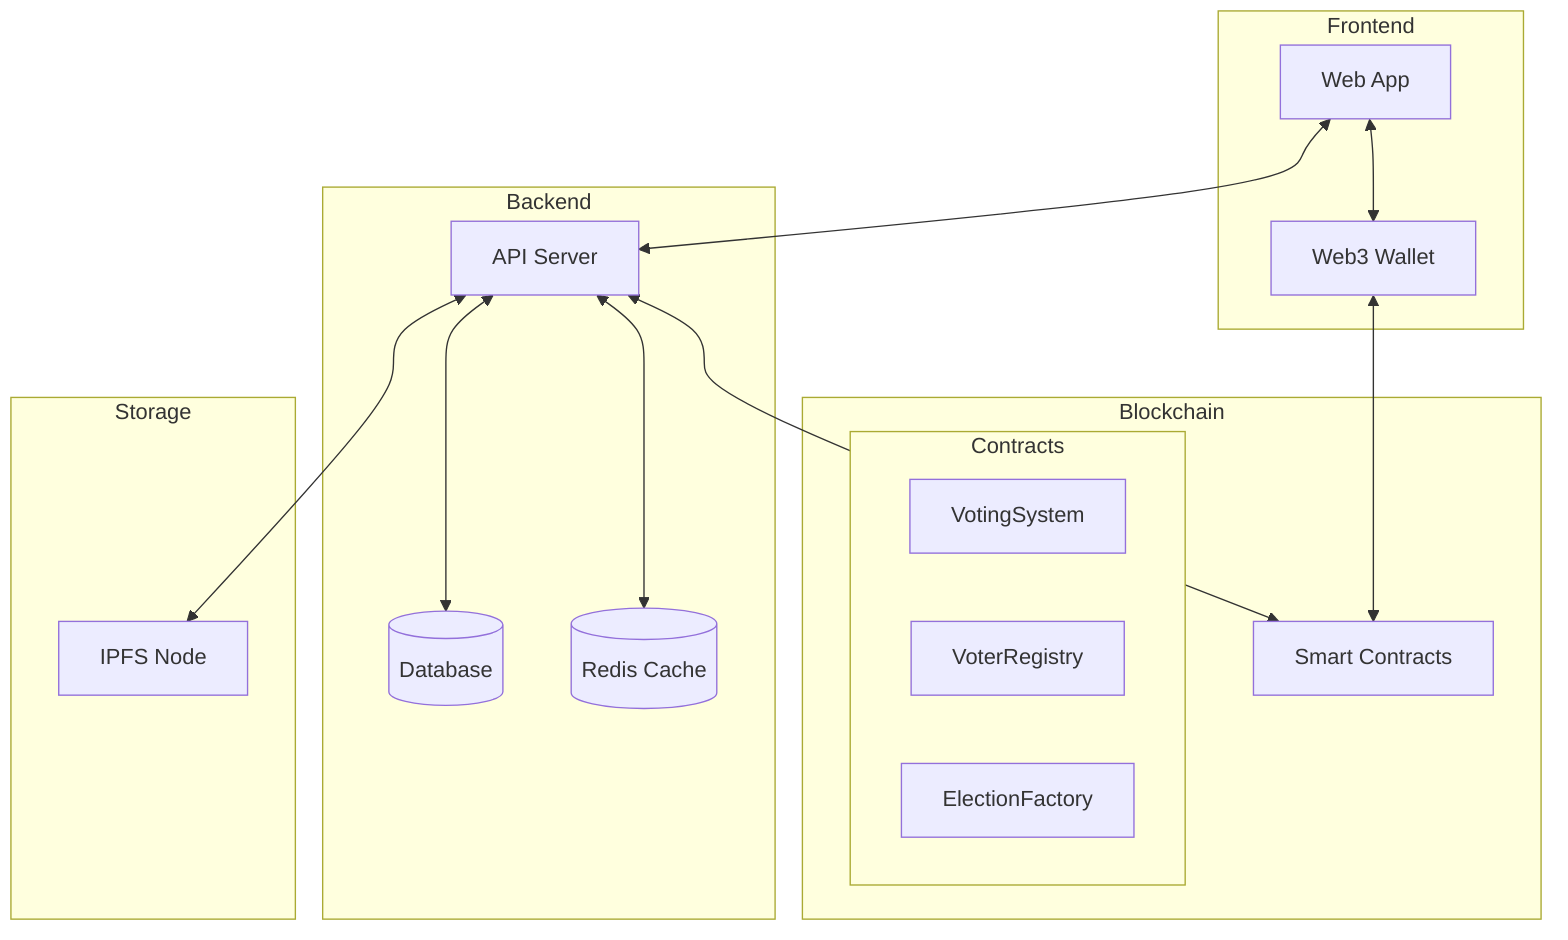 flowchart TB
    subgraph Frontend
        Web[Web App]
        Wallet[Web3 Wallet]
    end

    subgraph Backend
        API[API Server]
        DB[(Database)]
        Cache[(Redis Cache)]
    end

    subgraph Blockchain
        SC[Smart Contracts]
        subgraph Contracts
            VS[VotingSystem]
            VR[VoterRegistry]
            EF[ElectionFactory]
        end
    end

    subgraph Storage
        IPFS[IPFS Node]
    end

    Web <--> API
    Web <--> Wallet
    Wallet <--> SC
    API <--> DB
    API <--> Cache
    API <--> SC
    API <--> IPFS